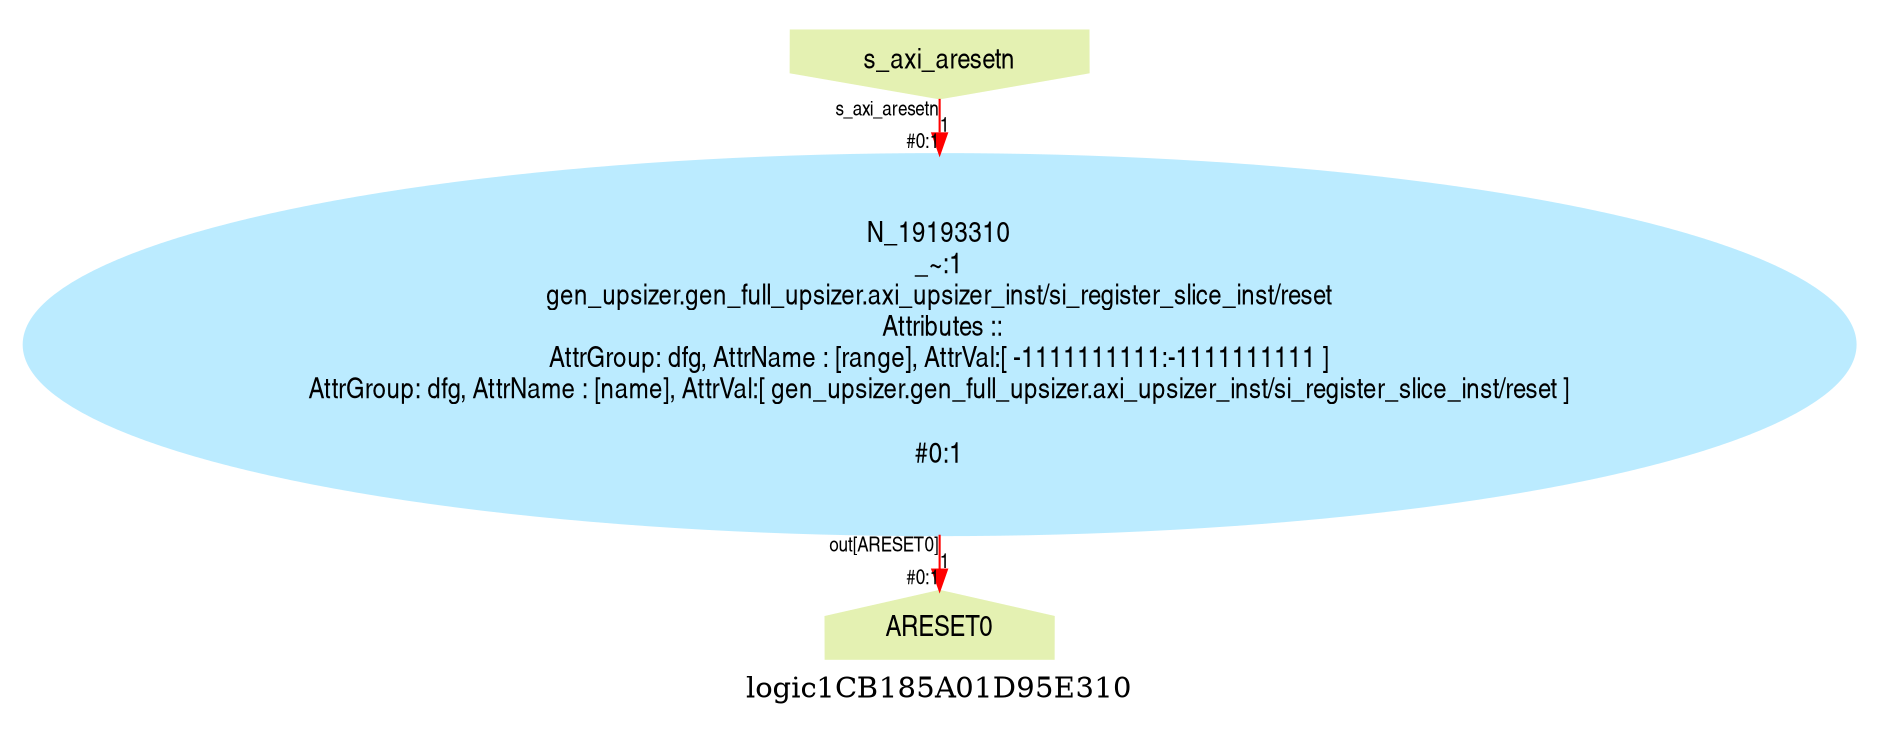 digraph logic1CB185A01D95E310 {
graph [label="logic1CB185A01D95E310", margin="0.1,0.1", size="100,100", ranksep=0.1, splines=true];
node [style=filled, color="#ffee80", fontname=helveticanarrow];
edge [color="#ff0000", fontsize=10, fontname=helveticanarrow];
{ rank = source;logic1CB185A01D95E310_s_axi_aresetn [label="s_axi_aresetn", shape=invhouse, color="#e4f1b2"];
}
{ rank = sink;logic1CB185A01D95E310_ARESET0 [label="ARESET0", shape=house, color="#e4f1b2"];
}
N_19193310 [label="N_19193310\n_~:1\ngen_upsizer.gen_full_upsizer.axi_upsizer_inst/si_register_slice_inst/reset\n Attributes ::\nAttrGroup: dfg, AttrName : [range], AttrVal:[ -1111111111:-1111111111 ]\nAttrGroup: dfg, AttrName : [name], AttrVal:[ gen_upsizer.gen_full_upsizer.axi_upsizer_inst/si_register_slice_inst/reset ]\n\n#0:1\n", color="#bbebff"];
logic1CB185A01D95E310_s_axi_aresetn -> N_19193310 [label="1", taillabel=<s_axi_aresetn>, headlabel=<in>, headlabel=<#0:1>];
N_19193310 -> logic1CB185A01D95E310_ARESET0 [label="1", taillabel=<out[ARESET0]>, headlabel=<ARESET0>, headlabel=<#0:1>];
}

